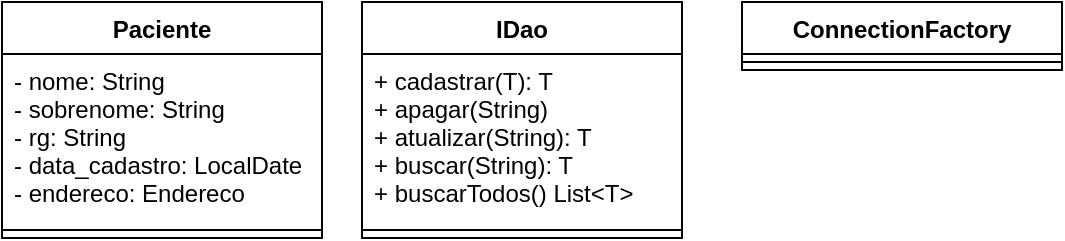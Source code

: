 <mxfile version="15.5.8" type="device"><diagram id="WjX3Tvz3GvAfkncpQov9" name="Page-1"><mxGraphModel dx="868" dy="520" grid="1" gridSize="10" guides="1" tooltips="1" connect="1" arrows="1" fold="1" page="1" pageScale="1" pageWidth="827" pageHeight="1169" math="0" shadow="0"><root><mxCell id="0"/><mxCell id="1" parent="0"/><mxCell id="3jwcJB0L_aN8ZieIVSQQ-1" value="Paciente" style="swimlane;fontStyle=1;align=center;verticalAlign=top;childLayout=stackLayout;horizontal=1;startSize=26;horizontalStack=0;resizeParent=1;resizeParentMax=0;resizeLast=0;collapsible=1;marginBottom=0;" vertex="1" parent="1"><mxGeometry x="110" y="80" width="160" height="118" as="geometry"/></mxCell><mxCell id="3jwcJB0L_aN8ZieIVSQQ-2" value="- nome: String&#10;- sobrenome: String&#10;- rg: String&#10;- data_cadastro: LocalDate&#10;- endereco: Endereco" style="text;strokeColor=none;fillColor=none;align=left;verticalAlign=top;spacingLeft=4;spacingRight=4;overflow=hidden;rotatable=0;points=[[0,0.5],[1,0.5]];portConstraint=eastwest;" vertex="1" parent="3jwcJB0L_aN8ZieIVSQQ-1"><mxGeometry y="26" width="160" height="84" as="geometry"/></mxCell><mxCell id="3jwcJB0L_aN8ZieIVSQQ-3" value="" style="line;strokeWidth=1;fillColor=none;align=left;verticalAlign=middle;spacingTop=-1;spacingLeft=3;spacingRight=3;rotatable=0;labelPosition=right;points=[];portConstraint=eastwest;" vertex="1" parent="3jwcJB0L_aN8ZieIVSQQ-1"><mxGeometry y="110" width="160" height="8" as="geometry"/></mxCell><mxCell id="3jwcJB0L_aN8ZieIVSQQ-5" value="IDao" style="swimlane;fontStyle=1;align=center;verticalAlign=top;childLayout=stackLayout;horizontal=1;startSize=26;horizontalStack=0;resizeParent=1;resizeParentMax=0;resizeLast=0;collapsible=1;marginBottom=0;" vertex="1" parent="1"><mxGeometry x="290" y="80" width="160" height="118" as="geometry"/></mxCell><mxCell id="3jwcJB0L_aN8ZieIVSQQ-6" value="+ cadastrar(T): T&#10;+ apagar(String)&#10;+ atualizar(String): T&#10;+ buscar(String): T&#10;+ buscarTodos() List&lt;T&gt;" style="text;strokeColor=none;fillColor=none;align=left;verticalAlign=top;spacingLeft=4;spacingRight=4;overflow=hidden;rotatable=0;points=[[0,0.5],[1,0.5]];portConstraint=eastwest;" vertex="1" parent="3jwcJB0L_aN8ZieIVSQQ-5"><mxGeometry y="26" width="160" height="84" as="geometry"/></mxCell><mxCell id="3jwcJB0L_aN8ZieIVSQQ-7" value="" style="line;strokeWidth=1;fillColor=none;align=left;verticalAlign=middle;spacingTop=-1;spacingLeft=3;spacingRight=3;rotatable=0;labelPosition=right;points=[];portConstraint=eastwest;" vertex="1" parent="3jwcJB0L_aN8ZieIVSQQ-5"><mxGeometry y="110" width="160" height="8" as="geometry"/></mxCell><mxCell id="3jwcJB0L_aN8ZieIVSQQ-8" value="ConnectionFactory" style="swimlane;fontStyle=1;align=center;verticalAlign=top;childLayout=stackLayout;horizontal=1;startSize=26;horizontalStack=0;resizeParent=1;resizeParentMax=0;resizeLast=0;collapsible=1;marginBottom=0;" vertex="1" parent="1"><mxGeometry x="480" y="80" width="160" height="34" as="geometry"/></mxCell><mxCell id="3jwcJB0L_aN8ZieIVSQQ-10" value="" style="line;strokeWidth=1;fillColor=none;align=left;verticalAlign=middle;spacingTop=-1;spacingLeft=3;spacingRight=3;rotatable=0;labelPosition=right;points=[];portConstraint=eastwest;" vertex="1" parent="3jwcJB0L_aN8ZieIVSQQ-8"><mxGeometry y="26" width="160" height="8" as="geometry"/></mxCell></root></mxGraphModel></diagram></mxfile>